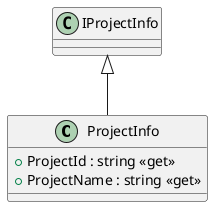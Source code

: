 @startuml
class ProjectInfo {
    + ProjectId : string <<get>>
    + ProjectName : string <<get>>
}
IProjectInfo <|-- ProjectInfo
@enduml
